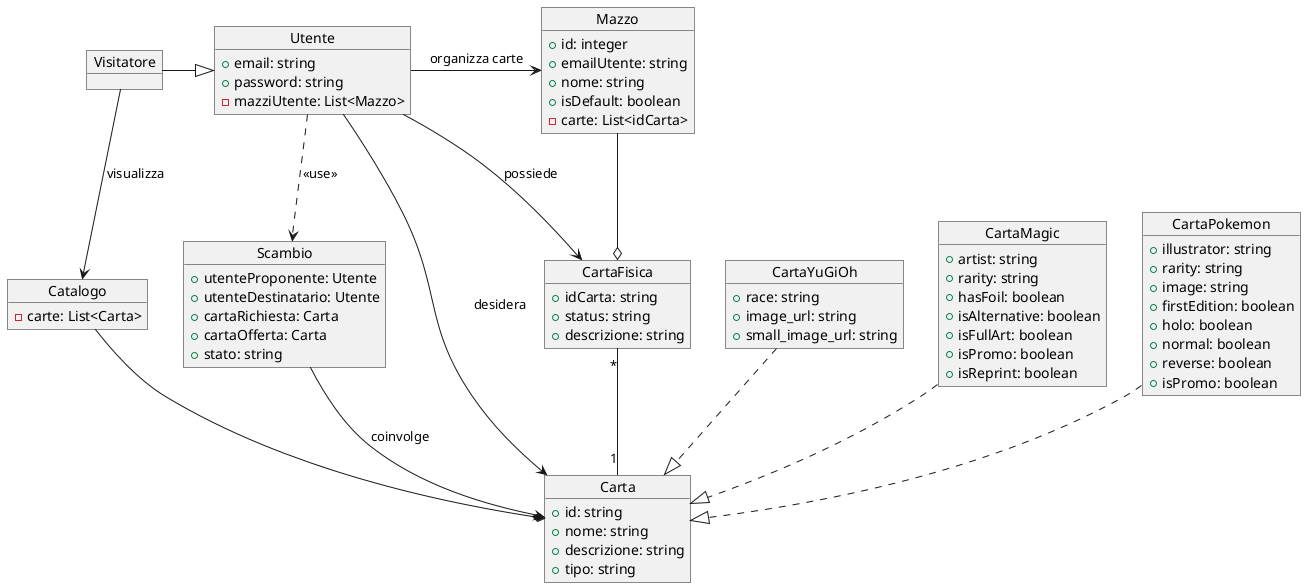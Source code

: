 @startuml Dominio

object Visitatore

object Utente {
  +email: string
  +password: string
  -mazziUtente: List<Mazzo>
}

object Carta {
  +id: string
  +nome: string
  +descrizione: string
  +tipo: string
}

object CartaYuGiOh {
  +race: string
  +image_url: string
  +small_image_url: string
}

object CartaMagic {
  +artist: string
  +rarity: string
  +hasFoil: boolean
  +isAlternative: boolean
  +isFullArt: boolean
  +isPromo: boolean
  +isReprint: boolean
}

object CartaPokemon {
  +illustrator: string
  +rarity: string
  +image: string
  +firstEdition: boolean
  +holo: boolean
  +normal: boolean
  +reverse: boolean
  +isPromo: boolean
}

object CartaFisica {
  +idCarta: string
  +status: string
  +descrizione: string
}

object Mazzo {
  +id: integer
  +emailUtente: string
  +nome: string
  +isDefault: boolean
  -carte: List<idCarta>
}

object Catalogo {
  -carte: List<Carta>
}

object Scambio {
  +utenteProponente: Utente
  +utenteDestinatario: Utente
  +cartaRichiesta: Carta
  +cartaOfferta: Carta
  +stato: string
}

CartaYuGiOh ..^ Carta
CartaMagic ..^ Carta
CartaPokemon ..^ Carta

CartaFisica "*"-"1" Carta

Mazzo --o CartaFisica

Scambio --> Carta : coinvolge

Catalogo --* Carta

Utente --> CartaFisica : possiede
Utente --> Carta : desidera
Utente ..> Scambio : <<use>>
Utente -> Mazzo : organizza carte

Visitatore -^ Utente
Visitatore --> Catalogo : visualizza

@enduml